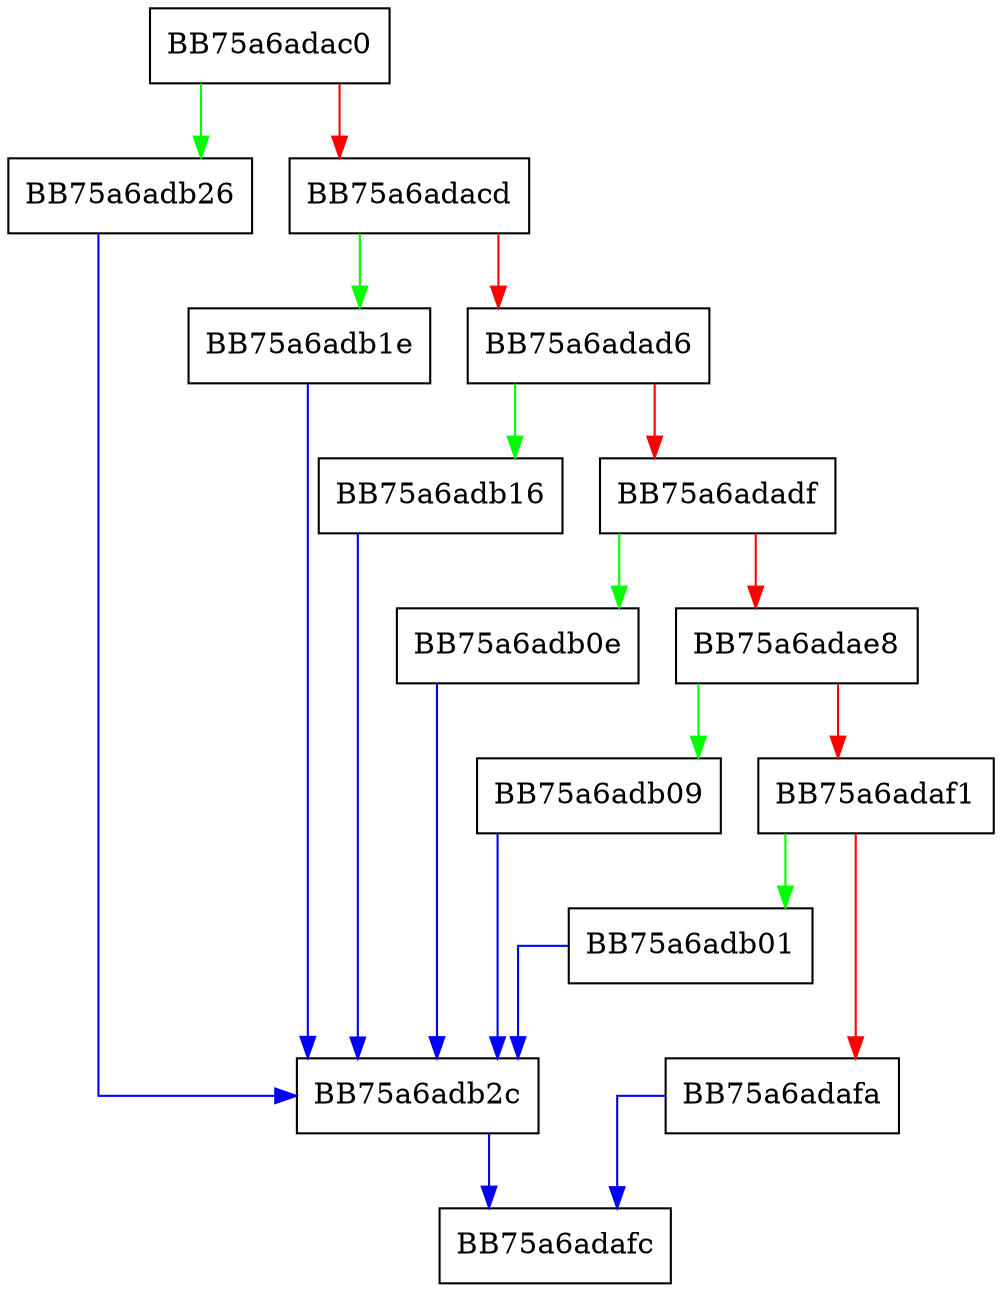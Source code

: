 digraph getPropByHash {
  node [shape="box"];
  graph [splines=ortho];
  BB75a6adac0 -> BB75a6adb26 [color="green"];
  BB75a6adac0 -> BB75a6adacd [color="red"];
  BB75a6adacd -> BB75a6adb1e [color="green"];
  BB75a6adacd -> BB75a6adad6 [color="red"];
  BB75a6adad6 -> BB75a6adb16 [color="green"];
  BB75a6adad6 -> BB75a6adadf [color="red"];
  BB75a6adadf -> BB75a6adb0e [color="green"];
  BB75a6adadf -> BB75a6adae8 [color="red"];
  BB75a6adae8 -> BB75a6adb09 [color="green"];
  BB75a6adae8 -> BB75a6adaf1 [color="red"];
  BB75a6adaf1 -> BB75a6adb01 [color="green"];
  BB75a6adaf1 -> BB75a6adafa [color="red"];
  BB75a6adafa -> BB75a6adafc [color="blue"];
  BB75a6adb01 -> BB75a6adb2c [color="blue"];
  BB75a6adb09 -> BB75a6adb2c [color="blue"];
  BB75a6adb0e -> BB75a6adb2c [color="blue"];
  BB75a6adb16 -> BB75a6adb2c [color="blue"];
  BB75a6adb1e -> BB75a6adb2c [color="blue"];
  BB75a6adb26 -> BB75a6adb2c [color="blue"];
  BB75a6adb2c -> BB75a6adafc [color="blue"];
}